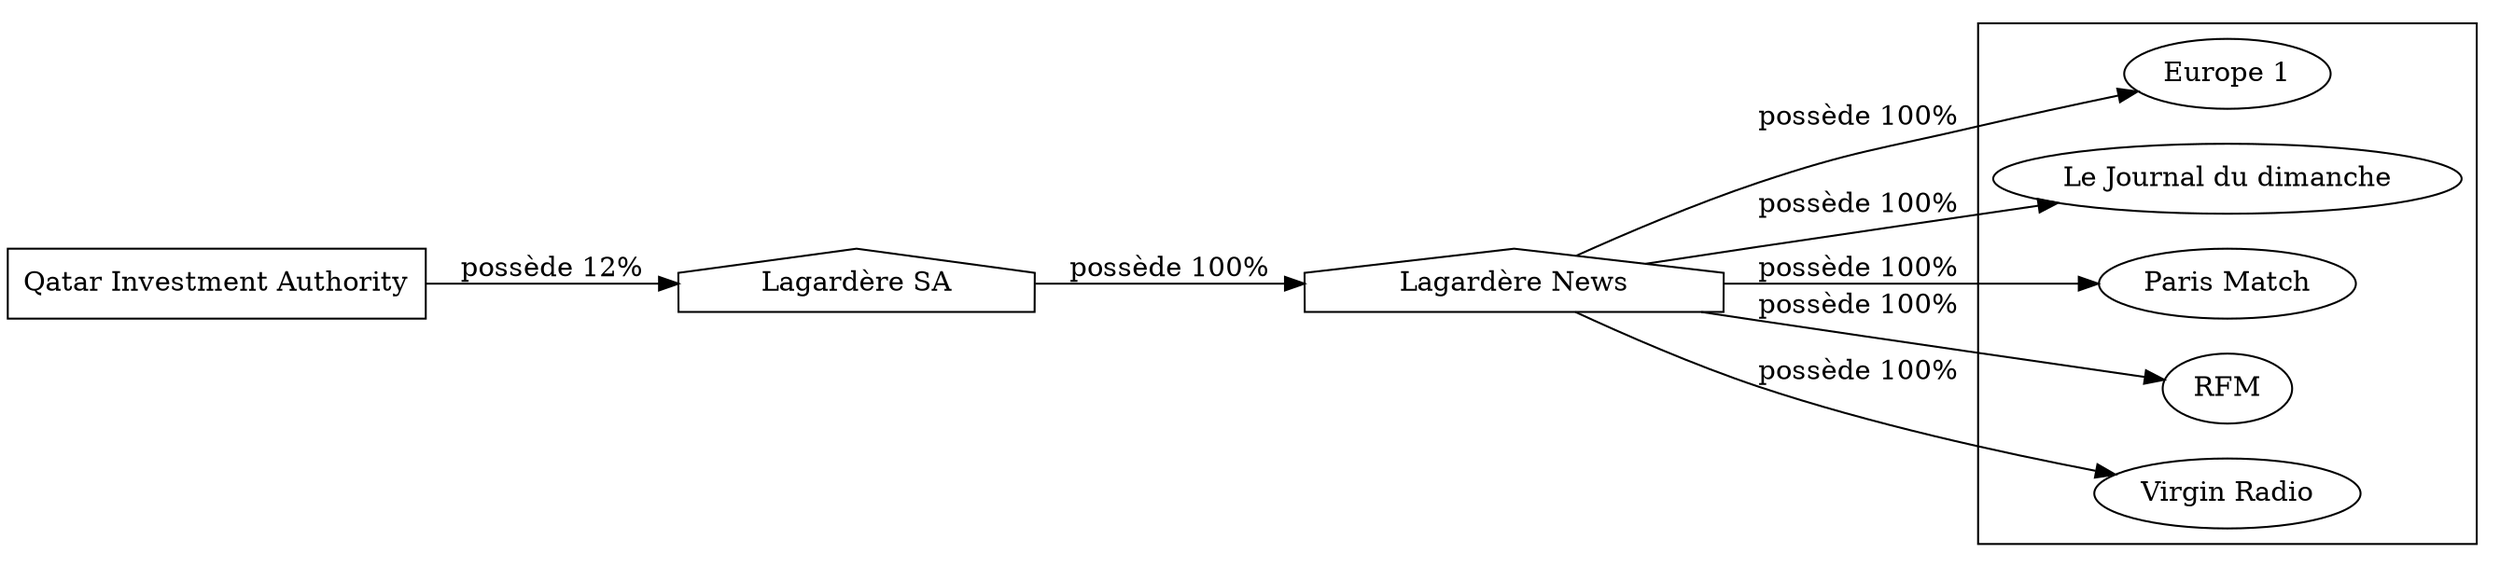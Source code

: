 digraph {
  rankdir=LR;
  subgraph roots {
    
      "qatar-investment-authority-68"[label="Qatar Investment Authority" shape=box]
    
  }

  
    "lagardere-sa-69"[label="Lagardère SA" shape=house]
  
    "lagardere-news-70"[label="Lagardère News" shape=house]
  

  subgraph clusterLeaves {
    
      "europe-1-74"[label="Europe 1"]
    
      "le-journal-du-dimanche-71"[label="Le Journal du dimanche"]
    
      "paris-match-72"[label="Paris Match"]
    
      "rfm-75"[label="RFM"]
    
      "virgin-radio-76"[label="Virgin Radio"]
    
  }

  
    "qatar-investment-authority-68" -> "lagardere-sa-69" [
      label="possède 12%"
    ]
  
    "lagardere-sa-69" -> "lagardere-news-70" [
      label="possède 100%"
    ]
  
    "lagardere-news-70" -> "europe-1-74" [
      label="possède 100%"
    ]
  
    "lagardere-news-70" -> "le-journal-du-dimanche-71" [
      label="possède 100%"
    ]
  
    "lagardere-news-70" -> "paris-match-72" [
      label="possède 100%"
    ]
  
    "lagardere-news-70" -> "rfm-75" [
      label="possède 100%"
    ]
  
    "lagardere-news-70" -> "virgin-radio-76" [
      label="possède 100%"
    ]
  
}
